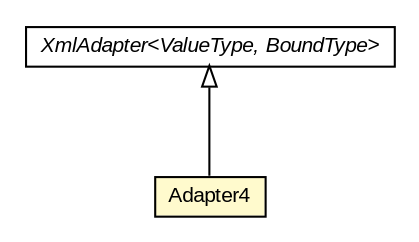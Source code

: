 #!/usr/local/bin/dot
#
# Class diagram 
# Generated by UMLGraph version R5_6-24-gf6e263 (http://www.umlgraph.org/)
#

digraph G {
	edge [fontname="arial",fontsize=10,labelfontname="arial",labelfontsize=10];
	node [fontname="arial",fontsize=10,shape=plaintext];
	nodesep=0.25;
	ranksep=0.5;
	// eu.europa.esig.dss.jaxb.detailedreport.Adapter4
	c158218 [label=<<table title="eu.europa.esig.dss.jaxb.detailedreport.Adapter4" border="0" cellborder="1" cellspacing="0" cellpadding="2" port="p" bgcolor="lemonChiffon" href="./Adapter4.html">
		<tr><td><table border="0" cellspacing="0" cellpadding="1">
<tr><td align="center" balign="center"> Adapter4 </td></tr>
		</table></td></tr>
		</table>>, URL="./Adapter4.html", fontname="arial", fontcolor="black", fontsize=10.0];
	//eu.europa.esig.dss.jaxb.detailedreport.Adapter4 extends javax.xml.bind.annotation.adapters.XmlAdapter<java.lang.String, eu.europa.esig.dss.validation.CertificateQualification>
	c158789:p -> c158218:p [dir=back,arrowtail=empty];
	// javax.xml.bind.annotation.adapters.XmlAdapter<ValueType, BoundType>
	c158789 [label=<<table title="javax.xml.bind.annotation.adapters.XmlAdapter" border="0" cellborder="1" cellspacing="0" cellpadding="2" port="p" href="http://java.sun.com/j2se/1.4.2/docs/api/javax/xml/bind/annotation/adapters/XmlAdapter.html">
		<tr><td><table border="0" cellspacing="0" cellpadding="1">
<tr><td align="center" balign="center"><font face="arial italic"> XmlAdapter&lt;ValueType, BoundType&gt; </font></td></tr>
		</table></td></tr>
		</table>>, URL="http://java.sun.com/j2se/1.4.2/docs/api/javax/xml/bind/annotation/adapters/XmlAdapter.html", fontname="arial", fontcolor="black", fontsize=10.0];
}

